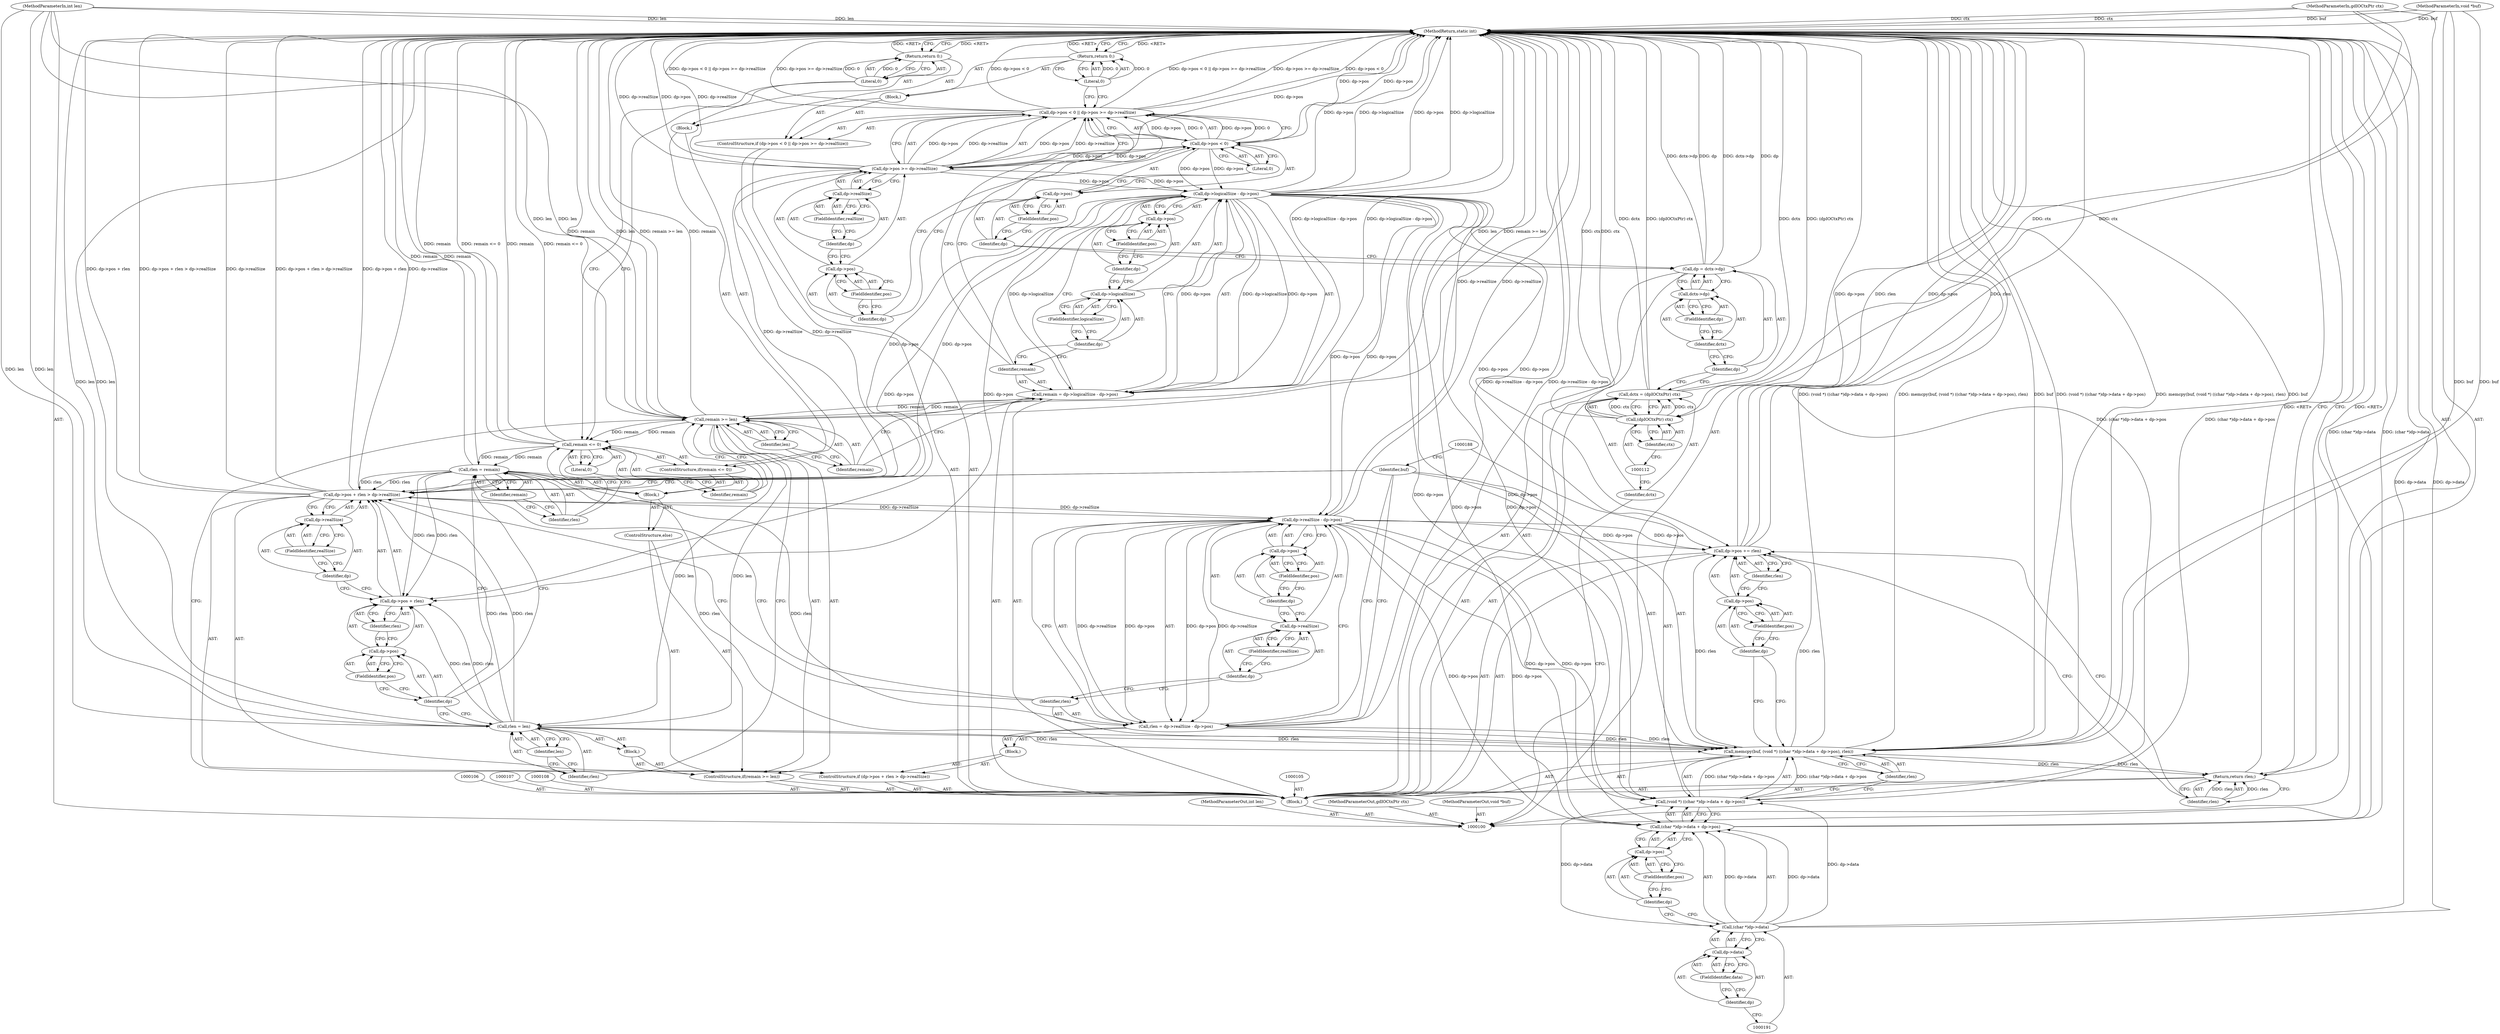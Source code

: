 digraph "0_libgd_4859d69e07504d4b0a4bdf9bcb4d9e3769ca35ae" {
"1000206" [label="(MethodReturn,static int)"];
"1000101" [label="(MethodParameterIn,gdIOCtxPtr ctx)"];
"1000276" [label="(MethodParameterOut,gdIOCtxPtr ctx)"];
"1000102" [label="(MethodParameterIn,void *buf)"];
"1000277" [label="(MethodParameterOut,void *buf)"];
"1000103" [label="(MethodParameterIn,int len)"];
"1000278" [label="(MethodParameterOut,int len)"];
"1000119" [label="(ControlStructure,if (dp->pos < 0 || dp->pos >= dp->realSize))"];
"1000125" [label="(Literal,0)"];
"1000126" [label="(Call,dp->pos >= dp->realSize)"];
"1000127" [label="(Call,dp->pos)"];
"1000128" [label="(Identifier,dp)"];
"1000129" [label="(FieldIdentifier,pos)"];
"1000130" [label="(Call,dp->realSize)"];
"1000131" [label="(Identifier,dp)"];
"1000132" [label="(FieldIdentifier,realSize)"];
"1000133" [label="(Block,)"];
"1000120" [label="(Call,dp->pos < 0 || dp->pos >= dp->realSize)"];
"1000121" [label="(Call,dp->pos < 0)"];
"1000122" [label="(Call,dp->pos)"];
"1000123" [label="(Identifier,dp)"];
"1000124" [label="(FieldIdentifier,pos)"];
"1000134" [label="(Return,return 0;)"];
"1000135" [label="(Literal,0)"];
"1000138" [label="(Call,dp->logicalSize - dp->pos)"];
"1000139" [label="(Call,dp->logicalSize)"];
"1000140" [label="(Identifier,dp)"];
"1000141" [label="(FieldIdentifier,logicalSize)"];
"1000136" [label="(Call,remain = dp->logicalSize - dp->pos)"];
"1000137" [label="(Identifier,remain)"];
"1000142" [label="(Call,dp->pos)"];
"1000143" [label="(Identifier,dp)"];
"1000144" [label="(FieldIdentifier,pos)"];
"1000148" [label="(Identifier,len)"];
"1000145" [label="(ControlStructure,if(remain >= len))"];
"1000149" [label="(Block,)"];
"1000146" [label="(Call,remain >= len)"];
"1000147" [label="(Identifier,remain)"];
"1000152" [label="(Identifier,len)"];
"1000150" [label="(Call,rlen = len)"];
"1000151" [label="(Identifier,rlen)"];
"1000153" [label="(ControlStructure,else)"];
"1000154" [label="(Block,)"];
"1000158" [label="(Literal,0)"];
"1000159" [label="(Block,)"];
"1000155" [label="(ControlStructure,if(remain <= 0))"];
"1000156" [label="(Call,remain <= 0)"];
"1000157" [label="(Identifier,remain)"];
"1000161" [label="(Literal,0)"];
"1000160" [label="(Return,return 0;)"];
"1000104" [label="(Block,)"];
"1000164" [label="(Identifier,remain)"];
"1000162" [label="(Call,rlen = remain)"];
"1000163" [label="(Identifier,rlen)"];
"1000165" [label="(ControlStructure,if (dp->pos + rlen > dp->realSize))"];
"1000171" [label="(Identifier,rlen)"];
"1000172" [label="(Call,dp->realSize)"];
"1000173" [label="(Identifier,dp)"];
"1000174" [label="(FieldIdentifier,realSize)"];
"1000175" [label="(Block,)"];
"1000166" [label="(Call,dp->pos + rlen > dp->realSize)"];
"1000167" [label="(Call,dp->pos + rlen)"];
"1000168" [label="(Call,dp->pos)"];
"1000169" [label="(Identifier,dp)"];
"1000170" [label="(FieldIdentifier,pos)"];
"1000181" [label="(FieldIdentifier,realSize)"];
"1000176" [label="(Call,rlen = dp->realSize - dp->pos)"];
"1000177" [label="(Identifier,rlen)"];
"1000182" [label="(Call,dp->pos)"];
"1000183" [label="(Identifier,dp)"];
"1000184" [label="(FieldIdentifier,pos)"];
"1000178" [label="(Call,dp->realSize - dp->pos)"];
"1000179" [label="(Call,dp->realSize)"];
"1000180" [label="(Identifier,dp)"];
"1000187" [label="(Call,(void *) ((char *)dp->data + dp->pos))"];
"1000185" [label="(Call,memcpy(buf, (void *) ((char *)dp->data + dp->pos), rlen))"];
"1000189" [label="(Call,(char *)dp->data + dp->pos)"];
"1000190" [label="(Call,(char *)dp->data)"];
"1000192" [label="(Call,dp->data)"];
"1000193" [label="(Identifier,dp)"];
"1000194" [label="(FieldIdentifier,data)"];
"1000195" [label="(Call,dp->pos)"];
"1000196" [label="(Identifier,dp)"];
"1000197" [label="(FieldIdentifier,pos)"];
"1000198" [label="(Identifier,rlen)"];
"1000186" [label="(Identifier,buf)"];
"1000203" [label="(Identifier,rlen)"];
"1000199" [label="(Call,dp->pos += rlen)"];
"1000200" [label="(Call,dp->pos)"];
"1000201" [label="(Identifier,dp)"];
"1000202" [label="(FieldIdentifier,pos)"];
"1000204" [label="(Return,return rlen;)"];
"1000205" [label="(Identifier,rlen)"];
"1000109" [label="(Call,dctx = (dpIOCtxPtr) ctx)"];
"1000110" [label="(Identifier,dctx)"];
"1000113" [label="(Identifier,ctx)"];
"1000111" [label="(Call,(dpIOCtxPtr) ctx)"];
"1000118" [label="(FieldIdentifier,dp)"];
"1000114" [label="(Call,dp = dctx->dp)"];
"1000115" [label="(Identifier,dp)"];
"1000116" [label="(Call,dctx->dp)"];
"1000117" [label="(Identifier,dctx)"];
"1000206" -> "1000100"  [label="AST: "];
"1000206" -> "1000134"  [label="CFG: "];
"1000206" -> "1000160"  [label="CFG: "];
"1000206" -> "1000204"  [label="CFG: "];
"1000176" -> "1000206"  [label="DDG: dp->realSize - dp->pos"];
"1000185" -> "1000206"  [label="DDG: memcpy(buf, (void *) ((char *)dp->data + dp->pos), rlen)"];
"1000185" -> "1000206"  [label="DDG: buf"];
"1000185" -> "1000206"  [label="DDG: (void *) ((char *)dp->data + dp->pos)"];
"1000189" -> "1000206"  [label="DDG: (char *)dp->data"];
"1000178" -> "1000206"  [label="DDG: dp->realSize"];
"1000138" -> "1000206"  [label="DDG: dp->logicalSize"];
"1000138" -> "1000206"  [label="DDG: dp->pos"];
"1000126" -> "1000206"  [label="DDG: dp->pos"];
"1000126" -> "1000206"  [label="DDG: dp->realSize"];
"1000102" -> "1000206"  [label="DDG: buf"];
"1000162" -> "1000206"  [label="DDG: remain"];
"1000120" -> "1000206"  [label="DDG: dp->pos >= dp->realSize"];
"1000120" -> "1000206"  [label="DDG: dp->pos < 0"];
"1000120" -> "1000206"  [label="DDG: dp->pos < 0 || dp->pos >= dp->realSize"];
"1000166" -> "1000206"  [label="DDG: dp->realSize"];
"1000166" -> "1000206"  [label="DDG: dp->pos + rlen > dp->realSize"];
"1000166" -> "1000206"  [label="DDG: dp->pos + rlen"];
"1000199" -> "1000206"  [label="DDG: dp->pos"];
"1000199" -> "1000206"  [label="DDG: rlen"];
"1000156" -> "1000206"  [label="DDG: remain"];
"1000156" -> "1000206"  [label="DDG: remain <= 0"];
"1000187" -> "1000206"  [label="DDG: (char *)dp->data + dp->pos"];
"1000150" -> "1000206"  [label="DDG: len"];
"1000103" -> "1000206"  [label="DDG: len"];
"1000114" -> "1000206"  [label="DDG: dp"];
"1000114" -> "1000206"  [label="DDG: dctx->dp"];
"1000146" -> "1000206"  [label="DDG: len"];
"1000146" -> "1000206"  [label="DDG: remain >= len"];
"1000146" -> "1000206"  [label="DDG: remain"];
"1000111" -> "1000206"  [label="DDG: ctx"];
"1000101" -> "1000206"  [label="DDG: ctx"];
"1000109" -> "1000206"  [label="DDG: dctx"];
"1000109" -> "1000206"  [label="DDG: (dpIOCtxPtr) ctx"];
"1000121" -> "1000206"  [label="DDG: dp->pos"];
"1000136" -> "1000206"  [label="DDG: dp->logicalSize - dp->pos"];
"1000190" -> "1000206"  [label="DDG: dp->data"];
"1000204" -> "1000206"  [label="DDG: <RET>"];
"1000160" -> "1000206"  [label="DDG: <RET>"];
"1000134" -> "1000206"  [label="DDG: <RET>"];
"1000101" -> "1000100"  [label="AST: "];
"1000101" -> "1000206"  [label="DDG: ctx"];
"1000101" -> "1000111"  [label="DDG: ctx"];
"1000276" -> "1000100"  [label="AST: "];
"1000102" -> "1000100"  [label="AST: "];
"1000102" -> "1000206"  [label="DDG: buf"];
"1000102" -> "1000185"  [label="DDG: buf"];
"1000277" -> "1000100"  [label="AST: "];
"1000103" -> "1000100"  [label="AST: "];
"1000103" -> "1000206"  [label="DDG: len"];
"1000103" -> "1000146"  [label="DDG: len"];
"1000103" -> "1000150"  [label="DDG: len"];
"1000278" -> "1000100"  [label="AST: "];
"1000119" -> "1000104"  [label="AST: "];
"1000120" -> "1000119"  [label="AST: "];
"1000133" -> "1000119"  [label="AST: "];
"1000125" -> "1000121"  [label="AST: "];
"1000125" -> "1000122"  [label="CFG: "];
"1000121" -> "1000125"  [label="CFG: "];
"1000126" -> "1000120"  [label="AST: "];
"1000126" -> "1000130"  [label="CFG: "];
"1000127" -> "1000126"  [label="AST: "];
"1000130" -> "1000126"  [label="AST: "];
"1000120" -> "1000126"  [label="CFG: "];
"1000126" -> "1000206"  [label="DDG: dp->pos"];
"1000126" -> "1000206"  [label="DDG: dp->realSize"];
"1000126" -> "1000120"  [label="DDG: dp->pos"];
"1000126" -> "1000120"  [label="DDG: dp->realSize"];
"1000121" -> "1000126"  [label="DDG: dp->pos"];
"1000126" -> "1000138"  [label="DDG: dp->pos"];
"1000126" -> "1000166"  [label="DDG: dp->realSize"];
"1000127" -> "1000126"  [label="AST: "];
"1000127" -> "1000129"  [label="CFG: "];
"1000128" -> "1000127"  [label="AST: "];
"1000129" -> "1000127"  [label="AST: "];
"1000131" -> "1000127"  [label="CFG: "];
"1000128" -> "1000127"  [label="AST: "];
"1000128" -> "1000121"  [label="CFG: "];
"1000129" -> "1000128"  [label="CFG: "];
"1000129" -> "1000127"  [label="AST: "];
"1000129" -> "1000128"  [label="CFG: "];
"1000127" -> "1000129"  [label="CFG: "];
"1000130" -> "1000126"  [label="AST: "];
"1000130" -> "1000132"  [label="CFG: "];
"1000131" -> "1000130"  [label="AST: "];
"1000132" -> "1000130"  [label="AST: "];
"1000126" -> "1000130"  [label="CFG: "];
"1000131" -> "1000130"  [label="AST: "];
"1000131" -> "1000127"  [label="CFG: "];
"1000132" -> "1000131"  [label="CFG: "];
"1000132" -> "1000130"  [label="AST: "];
"1000132" -> "1000131"  [label="CFG: "];
"1000130" -> "1000132"  [label="CFG: "];
"1000133" -> "1000119"  [label="AST: "];
"1000134" -> "1000133"  [label="AST: "];
"1000120" -> "1000119"  [label="AST: "];
"1000120" -> "1000121"  [label="CFG: "];
"1000120" -> "1000126"  [label="CFG: "];
"1000121" -> "1000120"  [label="AST: "];
"1000126" -> "1000120"  [label="AST: "];
"1000135" -> "1000120"  [label="CFG: "];
"1000137" -> "1000120"  [label="CFG: "];
"1000120" -> "1000206"  [label="DDG: dp->pos >= dp->realSize"];
"1000120" -> "1000206"  [label="DDG: dp->pos < 0"];
"1000120" -> "1000206"  [label="DDG: dp->pos < 0 || dp->pos >= dp->realSize"];
"1000121" -> "1000120"  [label="DDG: dp->pos"];
"1000121" -> "1000120"  [label="DDG: 0"];
"1000126" -> "1000120"  [label="DDG: dp->pos"];
"1000126" -> "1000120"  [label="DDG: dp->realSize"];
"1000121" -> "1000120"  [label="AST: "];
"1000121" -> "1000125"  [label="CFG: "];
"1000122" -> "1000121"  [label="AST: "];
"1000125" -> "1000121"  [label="AST: "];
"1000128" -> "1000121"  [label="CFG: "];
"1000120" -> "1000121"  [label="CFG: "];
"1000121" -> "1000206"  [label="DDG: dp->pos"];
"1000121" -> "1000120"  [label="DDG: dp->pos"];
"1000121" -> "1000120"  [label="DDG: 0"];
"1000121" -> "1000126"  [label="DDG: dp->pos"];
"1000121" -> "1000138"  [label="DDG: dp->pos"];
"1000122" -> "1000121"  [label="AST: "];
"1000122" -> "1000124"  [label="CFG: "];
"1000123" -> "1000122"  [label="AST: "];
"1000124" -> "1000122"  [label="AST: "];
"1000125" -> "1000122"  [label="CFG: "];
"1000123" -> "1000122"  [label="AST: "];
"1000123" -> "1000114"  [label="CFG: "];
"1000124" -> "1000123"  [label="CFG: "];
"1000124" -> "1000122"  [label="AST: "];
"1000124" -> "1000123"  [label="CFG: "];
"1000122" -> "1000124"  [label="CFG: "];
"1000134" -> "1000133"  [label="AST: "];
"1000134" -> "1000135"  [label="CFG: "];
"1000135" -> "1000134"  [label="AST: "];
"1000206" -> "1000134"  [label="CFG: "];
"1000134" -> "1000206"  [label="DDG: <RET>"];
"1000135" -> "1000134"  [label="DDG: 0"];
"1000135" -> "1000134"  [label="AST: "];
"1000135" -> "1000120"  [label="CFG: "];
"1000134" -> "1000135"  [label="CFG: "];
"1000135" -> "1000134"  [label="DDG: 0"];
"1000138" -> "1000136"  [label="AST: "];
"1000138" -> "1000142"  [label="CFG: "];
"1000139" -> "1000138"  [label="AST: "];
"1000142" -> "1000138"  [label="AST: "];
"1000136" -> "1000138"  [label="CFG: "];
"1000138" -> "1000206"  [label="DDG: dp->logicalSize"];
"1000138" -> "1000206"  [label="DDG: dp->pos"];
"1000138" -> "1000136"  [label="DDG: dp->logicalSize"];
"1000138" -> "1000136"  [label="DDG: dp->pos"];
"1000126" -> "1000138"  [label="DDG: dp->pos"];
"1000121" -> "1000138"  [label="DDG: dp->pos"];
"1000138" -> "1000166"  [label="DDG: dp->pos"];
"1000138" -> "1000167"  [label="DDG: dp->pos"];
"1000138" -> "1000178"  [label="DDG: dp->pos"];
"1000138" -> "1000187"  [label="DDG: dp->pos"];
"1000138" -> "1000189"  [label="DDG: dp->pos"];
"1000138" -> "1000199"  [label="DDG: dp->pos"];
"1000139" -> "1000138"  [label="AST: "];
"1000139" -> "1000141"  [label="CFG: "];
"1000140" -> "1000139"  [label="AST: "];
"1000141" -> "1000139"  [label="AST: "];
"1000143" -> "1000139"  [label="CFG: "];
"1000140" -> "1000139"  [label="AST: "];
"1000140" -> "1000137"  [label="CFG: "];
"1000141" -> "1000140"  [label="CFG: "];
"1000141" -> "1000139"  [label="AST: "];
"1000141" -> "1000140"  [label="CFG: "];
"1000139" -> "1000141"  [label="CFG: "];
"1000136" -> "1000104"  [label="AST: "];
"1000136" -> "1000138"  [label="CFG: "];
"1000137" -> "1000136"  [label="AST: "];
"1000138" -> "1000136"  [label="AST: "];
"1000147" -> "1000136"  [label="CFG: "];
"1000136" -> "1000206"  [label="DDG: dp->logicalSize - dp->pos"];
"1000138" -> "1000136"  [label="DDG: dp->logicalSize"];
"1000138" -> "1000136"  [label="DDG: dp->pos"];
"1000136" -> "1000146"  [label="DDG: remain"];
"1000137" -> "1000136"  [label="AST: "];
"1000137" -> "1000120"  [label="CFG: "];
"1000140" -> "1000137"  [label="CFG: "];
"1000142" -> "1000138"  [label="AST: "];
"1000142" -> "1000144"  [label="CFG: "];
"1000143" -> "1000142"  [label="AST: "];
"1000144" -> "1000142"  [label="AST: "];
"1000138" -> "1000142"  [label="CFG: "];
"1000143" -> "1000142"  [label="AST: "];
"1000143" -> "1000139"  [label="CFG: "];
"1000144" -> "1000143"  [label="CFG: "];
"1000144" -> "1000142"  [label="AST: "];
"1000144" -> "1000143"  [label="CFG: "];
"1000142" -> "1000144"  [label="CFG: "];
"1000148" -> "1000146"  [label="AST: "];
"1000148" -> "1000147"  [label="CFG: "];
"1000146" -> "1000148"  [label="CFG: "];
"1000145" -> "1000104"  [label="AST: "];
"1000146" -> "1000145"  [label="AST: "];
"1000149" -> "1000145"  [label="AST: "];
"1000153" -> "1000145"  [label="AST: "];
"1000149" -> "1000145"  [label="AST: "];
"1000150" -> "1000149"  [label="AST: "];
"1000146" -> "1000145"  [label="AST: "];
"1000146" -> "1000148"  [label="CFG: "];
"1000147" -> "1000146"  [label="AST: "];
"1000148" -> "1000146"  [label="AST: "];
"1000151" -> "1000146"  [label="CFG: "];
"1000157" -> "1000146"  [label="CFG: "];
"1000146" -> "1000206"  [label="DDG: len"];
"1000146" -> "1000206"  [label="DDG: remain >= len"];
"1000146" -> "1000206"  [label="DDG: remain"];
"1000136" -> "1000146"  [label="DDG: remain"];
"1000103" -> "1000146"  [label="DDG: len"];
"1000146" -> "1000150"  [label="DDG: len"];
"1000146" -> "1000156"  [label="DDG: remain"];
"1000147" -> "1000146"  [label="AST: "];
"1000147" -> "1000136"  [label="CFG: "];
"1000148" -> "1000147"  [label="CFG: "];
"1000152" -> "1000150"  [label="AST: "];
"1000152" -> "1000151"  [label="CFG: "];
"1000150" -> "1000152"  [label="CFG: "];
"1000150" -> "1000149"  [label="AST: "];
"1000150" -> "1000152"  [label="CFG: "];
"1000151" -> "1000150"  [label="AST: "];
"1000152" -> "1000150"  [label="AST: "];
"1000169" -> "1000150"  [label="CFG: "];
"1000150" -> "1000206"  [label="DDG: len"];
"1000146" -> "1000150"  [label="DDG: len"];
"1000103" -> "1000150"  [label="DDG: len"];
"1000150" -> "1000166"  [label="DDG: rlen"];
"1000150" -> "1000167"  [label="DDG: rlen"];
"1000150" -> "1000185"  [label="DDG: rlen"];
"1000151" -> "1000150"  [label="AST: "];
"1000151" -> "1000146"  [label="CFG: "];
"1000152" -> "1000151"  [label="CFG: "];
"1000153" -> "1000145"  [label="AST: "];
"1000154" -> "1000153"  [label="AST: "];
"1000154" -> "1000153"  [label="AST: "];
"1000155" -> "1000154"  [label="AST: "];
"1000162" -> "1000154"  [label="AST: "];
"1000158" -> "1000156"  [label="AST: "];
"1000158" -> "1000157"  [label="CFG: "];
"1000156" -> "1000158"  [label="CFG: "];
"1000159" -> "1000155"  [label="AST: "];
"1000160" -> "1000159"  [label="AST: "];
"1000155" -> "1000154"  [label="AST: "];
"1000156" -> "1000155"  [label="AST: "];
"1000159" -> "1000155"  [label="AST: "];
"1000156" -> "1000155"  [label="AST: "];
"1000156" -> "1000158"  [label="CFG: "];
"1000157" -> "1000156"  [label="AST: "];
"1000158" -> "1000156"  [label="AST: "];
"1000161" -> "1000156"  [label="CFG: "];
"1000163" -> "1000156"  [label="CFG: "];
"1000156" -> "1000206"  [label="DDG: remain"];
"1000156" -> "1000206"  [label="DDG: remain <= 0"];
"1000146" -> "1000156"  [label="DDG: remain"];
"1000156" -> "1000162"  [label="DDG: remain"];
"1000157" -> "1000156"  [label="AST: "];
"1000157" -> "1000146"  [label="CFG: "];
"1000158" -> "1000157"  [label="CFG: "];
"1000161" -> "1000160"  [label="AST: "];
"1000161" -> "1000156"  [label="CFG: "];
"1000160" -> "1000161"  [label="CFG: "];
"1000161" -> "1000160"  [label="DDG: 0"];
"1000160" -> "1000159"  [label="AST: "];
"1000160" -> "1000161"  [label="CFG: "];
"1000161" -> "1000160"  [label="AST: "];
"1000206" -> "1000160"  [label="CFG: "];
"1000160" -> "1000206"  [label="DDG: <RET>"];
"1000161" -> "1000160"  [label="DDG: 0"];
"1000104" -> "1000100"  [label="AST: "];
"1000105" -> "1000104"  [label="AST: "];
"1000106" -> "1000104"  [label="AST: "];
"1000107" -> "1000104"  [label="AST: "];
"1000108" -> "1000104"  [label="AST: "];
"1000109" -> "1000104"  [label="AST: "];
"1000114" -> "1000104"  [label="AST: "];
"1000119" -> "1000104"  [label="AST: "];
"1000136" -> "1000104"  [label="AST: "];
"1000145" -> "1000104"  [label="AST: "];
"1000165" -> "1000104"  [label="AST: "];
"1000185" -> "1000104"  [label="AST: "];
"1000199" -> "1000104"  [label="AST: "];
"1000204" -> "1000104"  [label="AST: "];
"1000164" -> "1000162"  [label="AST: "];
"1000164" -> "1000163"  [label="CFG: "];
"1000162" -> "1000164"  [label="CFG: "];
"1000162" -> "1000154"  [label="AST: "];
"1000162" -> "1000164"  [label="CFG: "];
"1000163" -> "1000162"  [label="AST: "];
"1000164" -> "1000162"  [label="AST: "];
"1000169" -> "1000162"  [label="CFG: "];
"1000162" -> "1000206"  [label="DDG: remain"];
"1000156" -> "1000162"  [label="DDG: remain"];
"1000162" -> "1000166"  [label="DDG: rlen"];
"1000162" -> "1000167"  [label="DDG: rlen"];
"1000162" -> "1000185"  [label="DDG: rlen"];
"1000163" -> "1000162"  [label="AST: "];
"1000163" -> "1000156"  [label="CFG: "];
"1000164" -> "1000163"  [label="CFG: "];
"1000165" -> "1000104"  [label="AST: "];
"1000166" -> "1000165"  [label="AST: "];
"1000175" -> "1000165"  [label="AST: "];
"1000171" -> "1000167"  [label="AST: "];
"1000171" -> "1000168"  [label="CFG: "];
"1000167" -> "1000171"  [label="CFG: "];
"1000172" -> "1000166"  [label="AST: "];
"1000172" -> "1000174"  [label="CFG: "];
"1000173" -> "1000172"  [label="AST: "];
"1000174" -> "1000172"  [label="AST: "];
"1000166" -> "1000172"  [label="CFG: "];
"1000173" -> "1000172"  [label="AST: "];
"1000173" -> "1000167"  [label="CFG: "];
"1000174" -> "1000173"  [label="CFG: "];
"1000174" -> "1000172"  [label="AST: "];
"1000174" -> "1000173"  [label="CFG: "];
"1000172" -> "1000174"  [label="CFG: "];
"1000175" -> "1000165"  [label="AST: "];
"1000176" -> "1000175"  [label="AST: "];
"1000166" -> "1000165"  [label="AST: "];
"1000166" -> "1000172"  [label="CFG: "];
"1000167" -> "1000166"  [label="AST: "];
"1000172" -> "1000166"  [label="AST: "];
"1000177" -> "1000166"  [label="CFG: "];
"1000186" -> "1000166"  [label="CFG: "];
"1000166" -> "1000206"  [label="DDG: dp->realSize"];
"1000166" -> "1000206"  [label="DDG: dp->pos + rlen > dp->realSize"];
"1000166" -> "1000206"  [label="DDG: dp->pos + rlen"];
"1000138" -> "1000166"  [label="DDG: dp->pos"];
"1000150" -> "1000166"  [label="DDG: rlen"];
"1000162" -> "1000166"  [label="DDG: rlen"];
"1000126" -> "1000166"  [label="DDG: dp->realSize"];
"1000166" -> "1000178"  [label="DDG: dp->realSize"];
"1000167" -> "1000166"  [label="AST: "];
"1000167" -> "1000171"  [label="CFG: "];
"1000168" -> "1000167"  [label="AST: "];
"1000171" -> "1000167"  [label="AST: "];
"1000173" -> "1000167"  [label="CFG: "];
"1000138" -> "1000167"  [label="DDG: dp->pos"];
"1000150" -> "1000167"  [label="DDG: rlen"];
"1000162" -> "1000167"  [label="DDG: rlen"];
"1000168" -> "1000167"  [label="AST: "];
"1000168" -> "1000170"  [label="CFG: "];
"1000169" -> "1000168"  [label="AST: "];
"1000170" -> "1000168"  [label="AST: "];
"1000171" -> "1000168"  [label="CFG: "];
"1000169" -> "1000168"  [label="AST: "];
"1000169" -> "1000150"  [label="CFG: "];
"1000169" -> "1000162"  [label="CFG: "];
"1000170" -> "1000169"  [label="CFG: "];
"1000170" -> "1000168"  [label="AST: "];
"1000170" -> "1000169"  [label="CFG: "];
"1000168" -> "1000170"  [label="CFG: "];
"1000181" -> "1000179"  [label="AST: "];
"1000181" -> "1000180"  [label="CFG: "];
"1000179" -> "1000181"  [label="CFG: "];
"1000176" -> "1000175"  [label="AST: "];
"1000176" -> "1000178"  [label="CFG: "];
"1000177" -> "1000176"  [label="AST: "];
"1000178" -> "1000176"  [label="AST: "];
"1000186" -> "1000176"  [label="CFG: "];
"1000176" -> "1000206"  [label="DDG: dp->realSize - dp->pos"];
"1000178" -> "1000176"  [label="DDG: dp->realSize"];
"1000178" -> "1000176"  [label="DDG: dp->pos"];
"1000176" -> "1000185"  [label="DDG: rlen"];
"1000177" -> "1000176"  [label="AST: "];
"1000177" -> "1000166"  [label="CFG: "];
"1000180" -> "1000177"  [label="CFG: "];
"1000182" -> "1000178"  [label="AST: "];
"1000182" -> "1000184"  [label="CFG: "];
"1000183" -> "1000182"  [label="AST: "];
"1000184" -> "1000182"  [label="AST: "];
"1000178" -> "1000182"  [label="CFG: "];
"1000183" -> "1000182"  [label="AST: "];
"1000183" -> "1000179"  [label="CFG: "];
"1000184" -> "1000183"  [label="CFG: "];
"1000184" -> "1000182"  [label="AST: "];
"1000184" -> "1000183"  [label="CFG: "];
"1000182" -> "1000184"  [label="CFG: "];
"1000178" -> "1000176"  [label="AST: "];
"1000178" -> "1000182"  [label="CFG: "];
"1000179" -> "1000178"  [label="AST: "];
"1000182" -> "1000178"  [label="AST: "];
"1000176" -> "1000178"  [label="CFG: "];
"1000178" -> "1000206"  [label="DDG: dp->realSize"];
"1000178" -> "1000176"  [label="DDG: dp->realSize"];
"1000178" -> "1000176"  [label="DDG: dp->pos"];
"1000166" -> "1000178"  [label="DDG: dp->realSize"];
"1000138" -> "1000178"  [label="DDG: dp->pos"];
"1000178" -> "1000187"  [label="DDG: dp->pos"];
"1000178" -> "1000189"  [label="DDG: dp->pos"];
"1000178" -> "1000199"  [label="DDG: dp->pos"];
"1000179" -> "1000178"  [label="AST: "];
"1000179" -> "1000181"  [label="CFG: "];
"1000180" -> "1000179"  [label="AST: "];
"1000181" -> "1000179"  [label="AST: "];
"1000183" -> "1000179"  [label="CFG: "];
"1000180" -> "1000179"  [label="AST: "];
"1000180" -> "1000177"  [label="CFG: "];
"1000181" -> "1000180"  [label="CFG: "];
"1000187" -> "1000185"  [label="AST: "];
"1000187" -> "1000189"  [label="CFG: "];
"1000188" -> "1000187"  [label="AST: "];
"1000189" -> "1000187"  [label="AST: "];
"1000198" -> "1000187"  [label="CFG: "];
"1000187" -> "1000206"  [label="DDG: (char *)dp->data + dp->pos"];
"1000187" -> "1000185"  [label="DDG: (char *)dp->data + dp->pos"];
"1000190" -> "1000187"  [label="DDG: dp->data"];
"1000178" -> "1000187"  [label="DDG: dp->pos"];
"1000138" -> "1000187"  [label="DDG: dp->pos"];
"1000185" -> "1000104"  [label="AST: "];
"1000185" -> "1000198"  [label="CFG: "];
"1000186" -> "1000185"  [label="AST: "];
"1000187" -> "1000185"  [label="AST: "];
"1000198" -> "1000185"  [label="AST: "];
"1000201" -> "1000185"  [label="CFG: "];
"1000185" -> "1000206"  [label="DDG: memcpy(buf, (void *) ((char *)dp->data + dp->pos), rlen)"];
"1000185" -> "1000206"  [label="DDG: buf"];
"1000185" -> "1000206"  [label="DDG: (void *) ((char *)dp->data + dp->pos)"];
"1000102" -> "1000185"  [label="DDG: buf"];
"1000187" -> "1000185"  [label="DDG: (char *)dp->data + dp->pos"];
"1000176" -> "1000185"  [label="DDG: rlen"];
"1000150" -> "1000185"  [label="DDG: rlen"];
"1000162" -> "1000185"  [label="DDG: rlen"];
"1000185" -> "1000199"  [label="DDG: rlen"];
"1000185" -> "1000204"  [label="DDG: rlen"];
"1000189" -> "1000187"  [label="AST: "];
"1000189" -> "1000195"  [label="CFG: "];
"1000190" -> "1000189"  [label="AST: "];
"1000195" -> "1000189"  [label="AST: "];
"1000187" -> "1000189"  [label="CFG: "];
"1000189" -> "1000206"  [label="DDG: (char *)dp->data"];
"1000190" -> "1000189"  [label="DDG: dp->data"];
"1000178" -> "1000189"  [label="DDG: dp->pos"];
"1000138" -> "1000189"  [label="DDG: dp->pos"];
"1000190" -> "1000189"  [label="AST: "];
"1000190" -> "1000192"  [label="CFG: "];
"1000191" -> "1000190"  [label="AST: "];
"1000192" -> "1000190"  [label="AST: "];
"1000196" -> "1000190"  [label="CFG: "];
"1000190" -> "1000206"  [label="DDG: dp->data"];
"1000190" -> "1000187"  [label="DDG: dp->data"];
"1000190" -> "1000189"  [label="DDG: dp->data"];
"1000192" -> "1000190"  [label="AST: "];
"1000192" -> "1000194"  [label="CFG: "];
"1000193" -> "1000192"  [label="AST: "];
"1000194" -> "1000192"  [label="AST: "];
"1000190" -> "1000192"  [label="CFG: "];
"1000193" -> "1000192"  [label="AST: "];
"1000193" -> "1000191"  [label="CFG: "];
"1000194" -> "1000193"  [label="CFG: "];
"1000194" -> "1000192"  [label="AST: "];
"1000194" -> "1000193"  [label="CFG: "];
"1000192" -> "1000194"  [label="CFG: "];
"1000195" -> "1000189"  [label="AST: "];
"1000195" -> "1000197"  [label="CFG: "];
"1000196" -> "1000195"  [label="AST: "];
"1000197" -> "1000195"  [label="AST: "];
"1000189" -> "1000195"  [label="CFG: "];
"1000196" -> "1000195"  [label="AST: "];
"1000196" -> "1000190"  [label="CFG: "];
"1000197" -> "1000196"  [label="CFG: "];
"1000197" -> "1000195"  [label="AST: "];
"1000197" -> "1000196"  [label="CFG: "];
"1000195" -> "1000197"  [label="CFG: "];
"1000198" -> "1000185"  [label="AST: "];
"1000198" -> "1000187"  [label="CFG: "];
"1000185" -> "1000198"  [label="CFG: "];
"1000186" -> "1000185"  [label="AST: "];
"1000186" -> "1000176"  [label="CFG: "];
"1000186" -> "1000166"  [label="CFG: "];
"1000188" -> "1000186"  [label="CFG: "];
"1000203" -> "1000199"  [label="AST: "];
"1000203" -> "1000200"  [label="CFG: "];
"1000199" -> "1000203"  [label="CFG: "];
"1000199" -> "1000104"  [label="AST: "];
"1000199" -> "1000203"  [label="CFG: "];
"1000200" -> "1000199"  [label="AST: "];
"1000203" -> "1000199"  [label="AST: "];
"1000205" -> "1000199"  [label="CFG: "];
"1000199" -> "1000206"  [label="DDG: dp->pos"];
"1000199" -> "1000206"  [label="DDG: rlen"];
"1000185" -> "1000199"  [label="DDG: rlen"];
"1000178" -> "1000199"  [label="DDG: dp->pos"];
"1000138" -> "1000199"  [label="DDG: dp->pos"];
"1000200" -> "1000199"  [label="AST: "];
"1000200" -> "1000202"  [label="CFG: "];
"1000201" -> "1000200"  [label="AST: "];
"1000202" -> "1000200"  [label="AST: "];
"1000203" -> "1000200"  [label="CFG: "];
"1000201" -> "1000200"  [label="AST: "];
"1000201" -> "1000185"  [label="CFG: "];
"1000202" -> "1000201"  [label="CFG: "];
"1000202" -> "1000200"  [label="AST: "];
"1000202" -> "1000201"  [label="CFG: "];
"1000200" -> "1000202"  [label="CFG: "];
"1000204" -> "1000104"  [label="AST: "];
"1000204" -> "1000205"  [label="CFG: "];
"1000205" -> "1000204"  [label="AST: "];
"1000206" -> "1000204"  [label="CFG: "];
"1000204" -> "1000206"  [label="DDG: <RET>"];
"1000205" -> "1000204"  [label="DDG: rlen"];
"1000185" -> "1000204"  [label="DDG: rlen"];
"1000205" -> "1000204"  [label="AST: "];
"1000205" -> "1000199"  [label="CFG: "];
"1000204" -> "1000205"  [label="CFG: "];
"1000205" -> "1000204"  [label="DDG: rlen"];
"1000109" -> "1000104"  [label="AST: "];
"1000109" -> "1000111"  [label="CFG: "];
"1000110" -> "1000109"  [label="AST: "];
"1000111" -> "1000109"  [label="AST: "];
"1000115" -> "1000109"  [label="CFG: "];
"1000109" -> "1000206"  [label="DDG: dctx"];
"1000109" -> "1000206"  [label="DDG: (dpIOCtxPtr) ctx"];
"1000111" -> "1000109"  [label="DDG: ctx"];
"1000110" -> "1000109"  [label="AST: "];
"1000110" -> "1000100"  [label="CFG: "];
"1000112" -> "1000110"  [label="CFG: "];
"1000113" -> "1000111"  [label="AST: "];
"1000113" -> "1000112"  [label="CFG: "];
"1000111" -> "1000113"  [label="CFG: "];
"1000111" -> "1000109"  [label="AST: "];
"1000111" -> "1000113"  [label="CFG: "];
"1000112" -> "1000111"  [label="AST: "];
"1000113" -> "1000111"  [label="AST: "];
"1000109" -> "1000111"  [label="CFG: "];
"1000111" -> "1000206"  [label="DDG: ctx"];
"1000111" -> "1000109"  [label="DDG: ctx"];
"1000101" -> "1000111"  [label="DDG: ctx"];
"1000118" -> "1000116"  [label="AST: "];
"1000118" -> "1000117"  [label="CFG: "];
"1000116" -> "1000118"  [label="CFG: "];
"1000114" -> "1000104"  [label="AST: "];
"1000114" -> "1000116"  [label="CFG: "];
"1000115" -> "1000114"  [label="AST: "];
"1000116" -> "1000114"  [label="AST: "];
"1000123" -> "1000114"  [label="CFG: "];
"1000114" -> "1000206"  [label="DDG: dp"];
"1000114" -> "1000206"  [label="DDG: dctx->dp"];
"1000115" -> "1000114"  [label="AST: "];
"1000115" -> "1000109"  [label="CFG: "];
"1000117" -> "1000115"  [label="CFG: "];
"1000116" -> "1000114"  [label="AST: "];
"1000116" -> "1000118"  [label="CFG: "];
"1000117" -> "1000116"  [label="AST: "];
"1000118" -> "1000116"  [label="AST: "];
"1000114" -> "1000116"  [label="CFG: "];
"1000117" -> "1000116"  [label="AST: "];
"1000117" -> "1000115"  [label="CFG: "];
"1000118" -> "1000117"  [label="CFG: "];
}
